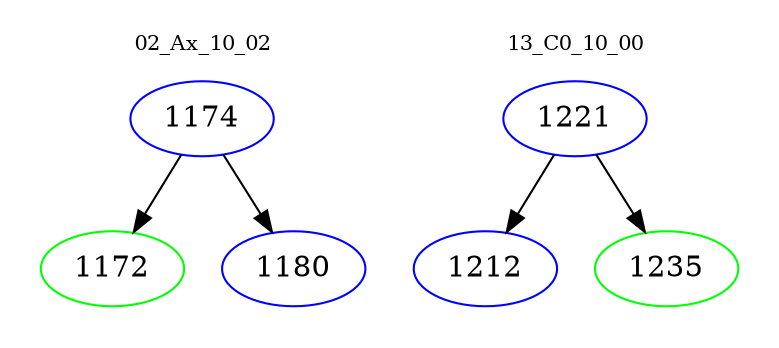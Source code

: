 digraph{
subgraph cluster_0 {
color = white
label = "02_Ax_10_02";
fontsize=10;
T0_1174 [label="1174", color="blue"]
T0_1174 -> T0_1172 [color="black"]
T0_1172 [label="1172", color="green"]
T0_1174 -> T0_1180 [color="black"]
T0_1180 [label="1180", color="blue"]
}
subgraph cluster_1 {
color = white
label = "13_C0_10_00";
fontsize=10;
T1_1221 [label="1221", color="blue"]
T1_1221 -> T1_1212 [color="black"]
T1_1212 [label="1212", color="blue"]
T1_1221 -> T1_1235 [color="black"]
T1_1235 [label="1235", color="green"]
}
}
